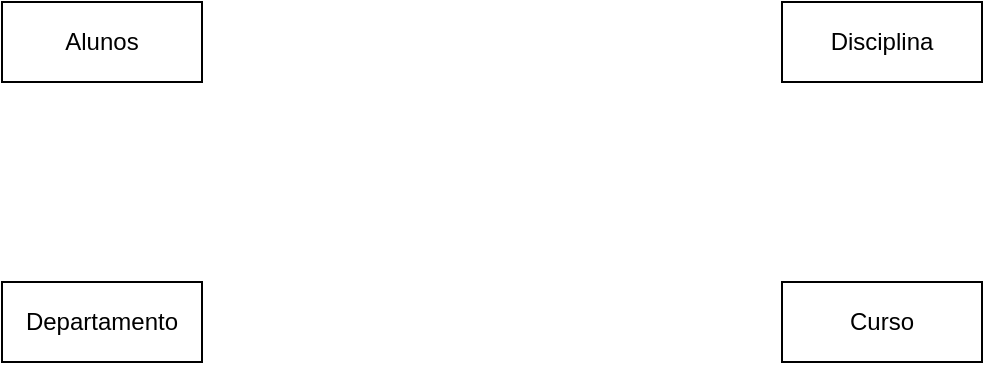 <mxfile version="14.4.3" type="device"><diagram id="R2lEEEUBdFMjLlhIrx00" name="Page-1"><mxGraphModel dx="774" dy="694" grid="1" gridSize="10" guides="1" tooltips="1" connect="1" arrows="1" fold="1" page="1" pageScale="1" pageWidth="850" pageHeight="1100" math="0" shadow="0" extFonts="Permanent Marker^https://fonts.googleapis.com/css?family=Permanent+Marker"><root><mxCell id="0"/><mxCell id="1" parent="0"/><mxCell id="1Op3q9uCjG3li2Ltre65-1" value="Alunos" style="whiteSpace=wrap;html=1;align=center;" vertex="1" parent="1"><mxGeometry x="140" y="160" width="100" height="40" as="geometry"/></mxCell><mxCell id="1Op3q9uCjG3li2Ltre65-2" value="Departamento" style="whiteSpace=wrap;html=1;align=center;" vertex="1" parent="1"><mxGeometry x="140" y="300" width="100" height="40" as="geometry"/></mxCell><mxCell id="1Op3q9uCjG3li2Ltre65-3" value="Curso" style="whiteSpace=wrap;html=1;align=center;" vertex="1" parent="1"><mxGeometry x="530" y="300" width="100" height="40" as="geometry"/></mxCell><mxCell id="1Op3q9uCjG3li2Ltre65-4" value="Disciplina" style="whiteSpace=wrap;html=1;align=center;" vertex="1" parent="1"><mxGeometry x="530" y="160" width="100" height="40" as="geometry"/></mxCell></root></mxGraphModel></diagram></mxfile>